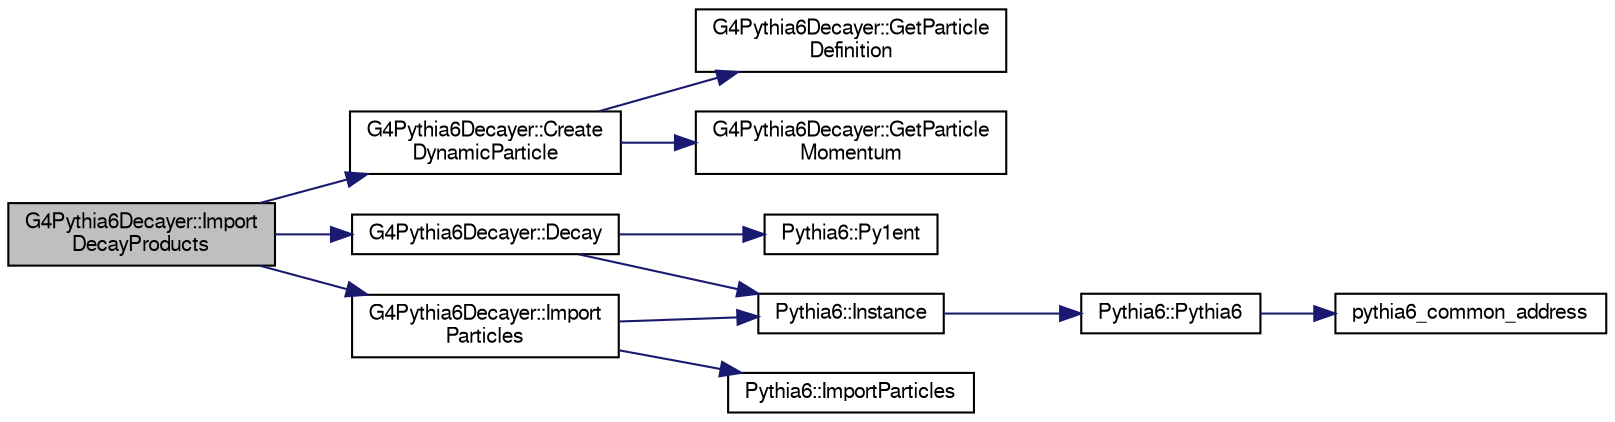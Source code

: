 digraph "G4Pythia6Decayer::ImportDecayProducts"
{
  bgcolor="transparent";
  edge [fontname="FreeSans",fontsize="10",labelfontname="FreeSans",labelfontsize="10"];
  node [fontname="FreeSans",fontsize="10",shape=record];
  rankdir="LR";
  Node1 [label="G4Pythia6Decayer::Import\lDecayProducts",height=0.2,width=0.4,color="black", fillcolor="grey75", style="filled" fontcolor="black"];
  Node1 -> Node2 [color="midnightblue",fontsize="10",style="solid",fontname="FreeSans"];
  Node2 [label="G4Pythia6Decayer::Create\lDynamicParticle",height=0.2,width=0.4,color="black",URL="$d8/d46/classG4Pythia6Decayer.html#a05b129da7d197e15e480a0d33c95bc85"];
  Node2 -> Node3 [color="midnightblue",fontsize="10",style="solid",fontname="FreeSans"];
  Node3 [label="G4Pythia6Decayer::GetParticle\lDefinition",height=0.2,width=0.4,color="black",URL="$d8/d46/classG4Pythia6Decayer.html#a5bb3114cee4fb6b63da50c75f259e900"];
  Node2 -> Node4 [color="midnightblue",fontsize="10",style="solid",fontname="FreeSans"];
  Node4 [label="G4Pythia6Decayer::GetParticle\lMomentum",height=0.2,width=0.4,color="black",URL="$d8/d46/classG4Pythia6Decayer.html#a737335a4796752879e5121a37f1590fa"];
  Node1 -> Node5 [color="midnightblue",fontsize="10",style="solid",fontname="FreeSans"];
  Node5 [label="G4Pythia6Decayer::Decay",height=0.2,width=0.4,color="black",URL="$d8/d46/classG4Pythia6Decayer.html#a63cee99c2dbc69ce4915964e31cd5480"];
  Node5 -> Node6 [color="midnightblue",fontsize="10",style="solid",fontname="FreeSans"];
  Node6 [label="Pythia6::Instance",height=0.2,width=0.4,color="black",URL="$d8/d25/classPythia6.html#a2d69c1109df9b9a45134c793c312c223"];
  Node6 -> Node7 [color="midnightblue",fontsize="10",style="solid",fontname="FreeSans"];
  Node7 [label="Pythia6::Pythia6",height=0.2,width=0.4,color="black",URL="$d8/d25/classPythia6.html#a7907092070bb53cee29bb34c9d7f2b0a"];
  Node7 -> Node8 [color="midnightblue",fontsize="10",style="solid",fontname="FreeSans"];
  Node8 [label="pythia6_common_address",height=0.2,width=0.4,color="black",URL="$d8/de1/Pythia6_8cc.html#a77d0b9d64ec0087e94c426a01cf59645"];
  Node5 -> Node9 [color="midnightblue",fontsize="10",style="solid",fontname="FreeSans"];
  Node9 [label="Pythia6::Py1ent",height=0.2,width=0.4,color="black",URL="$d8/d25/classPythia6.html#acafaaac24b6d1fc40a2c369dcb94ab32"];
  Node1 -> Node10 [color="midnightblue",fontsize="10",style="solid",fontname="FreeSans"];
  Node10 [label="G4Pythia6Decayer::Import\lParticles",height=0.2,width=0.4,color="black",URL="$d8/d46/classG4Pythia6Decayer.html#a3eb447ab907ce5466a4e3a15bc45b4e3"];
  Node10 -> Node6 [color="midnightblue",fontsize="10",style="solid",fontname="FreeSans"];
  Node10 -> Node11 [color="midnightblue",fontsize="10",style="solid",fontname="FreeSans"];
  Node11 [label="Pythia6::ImportParticles",height=0.2,width=0.4,color="black",URL="$d8/d25/classPythia6.html#a3330971ef3343452c6ff99364015dd4f"];
}
